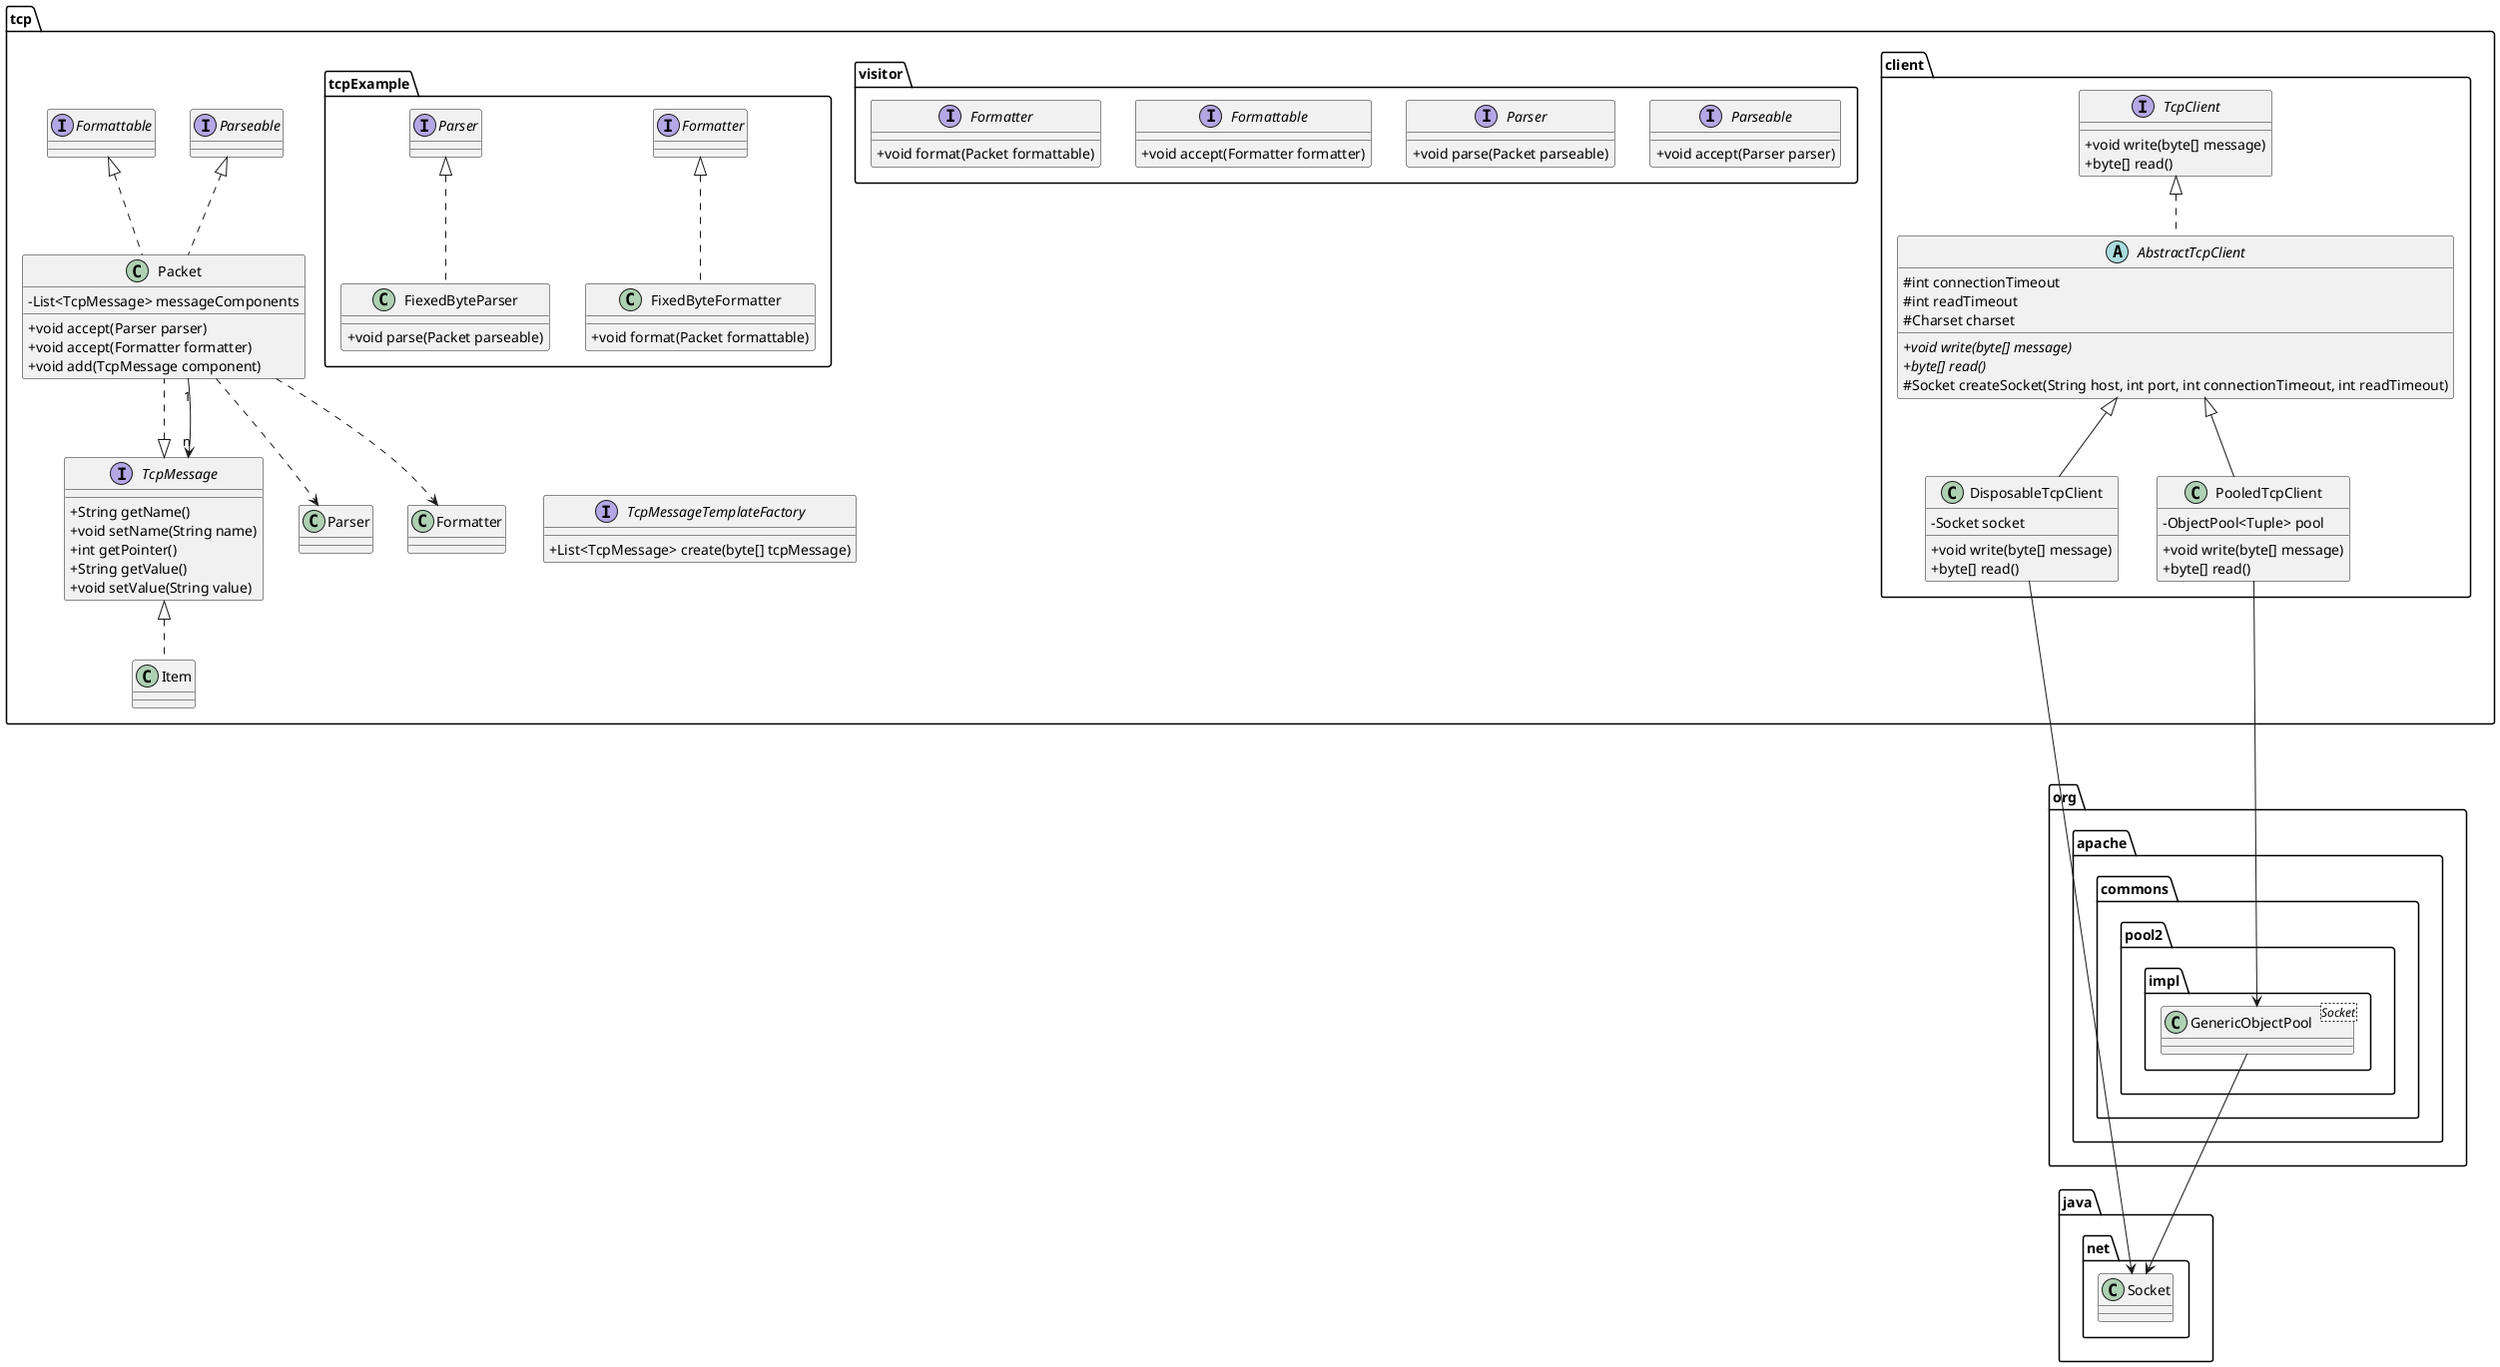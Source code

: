 @startuml

skinparam ClassAttributeIconSize 0

package tcp {
    package client {
        interface TcpClient {
            + void write(byte[] message)
            + byte[] read()
        }

        abstract AbstractTcpClient implements TcpClient {
            # int connectionTimeout
            # int readTimeout
            # Charset charset

            + {abstract} void write(byte[] message)
            + {abstract} byte[] read()
            # Socket createSocket(String host, int port, int connectionTimeout, int readTimeout)
        }

        class DisposableTcpClient extends AbstractTcpClient {
            - Socket socket
            + void write(byte[] message)
            + byte[] read()
        }

        class PooledTcpClient extends AbstractTcpClient {
            - ObjectPool<Tuple> pool
            + void write(byte[] message)
            + byte[] read()
        }
    }

    package visitor {
        interface Formattable {
            + void accept(Formatter formatter)
        }

        interface Formatter {
            + void format(Packet formattable)
        }

        interface Parseable {
            + void accept(Parser parser)
        }

        interface Parser {
            + void parse(Packet parseable)
        }

        Parseable -[hidden]left-> Parser
    }

    package tcpExample {
        class FixedByteFormatter implements Formatter {
            + void format(Packet formattable)
        }
        class FiexedByteParser implements Parser {
            + void parse(Packet parseable)
        }
    }

    Packet -[hidden]down-> TcpMessage

    interface TcpMessage {
        + String getName()
        + void setName(String name)
        + int getPointer()
        + String getValue()
        + void setValue(String value)
    }

    interface TcpMessageTemplateFactory {
        + List<TcpMessage> create(byte[] tcpMessage)
    }

    class Packet implements Parseable, Formattable, TcpMessage {
        - List<TcpMessage> messageComponents
        + void accept(Parser parser)
        + void accept(Formatter formatter)
        + void add(TcpMessage component)
    }

    class Item implements TcpMessage {
    }

    Packet ..> Parser
    Packet ..> Formatter
    Packet "1"-down->"n" TcpMessage
}

package org.apache.commons.pool2.impl {
    class GenericObjectPool<Socket>
}

package java.net {
    class Socket
}

DisposableTcpClient -down-> Socket
PooledTcpClient --down--> GenericObjectPool
GenericObjectPool -down-> Socket

FixedByteFormatter -[hidden]down-> TcpMessageTemplateFactory

@enduml